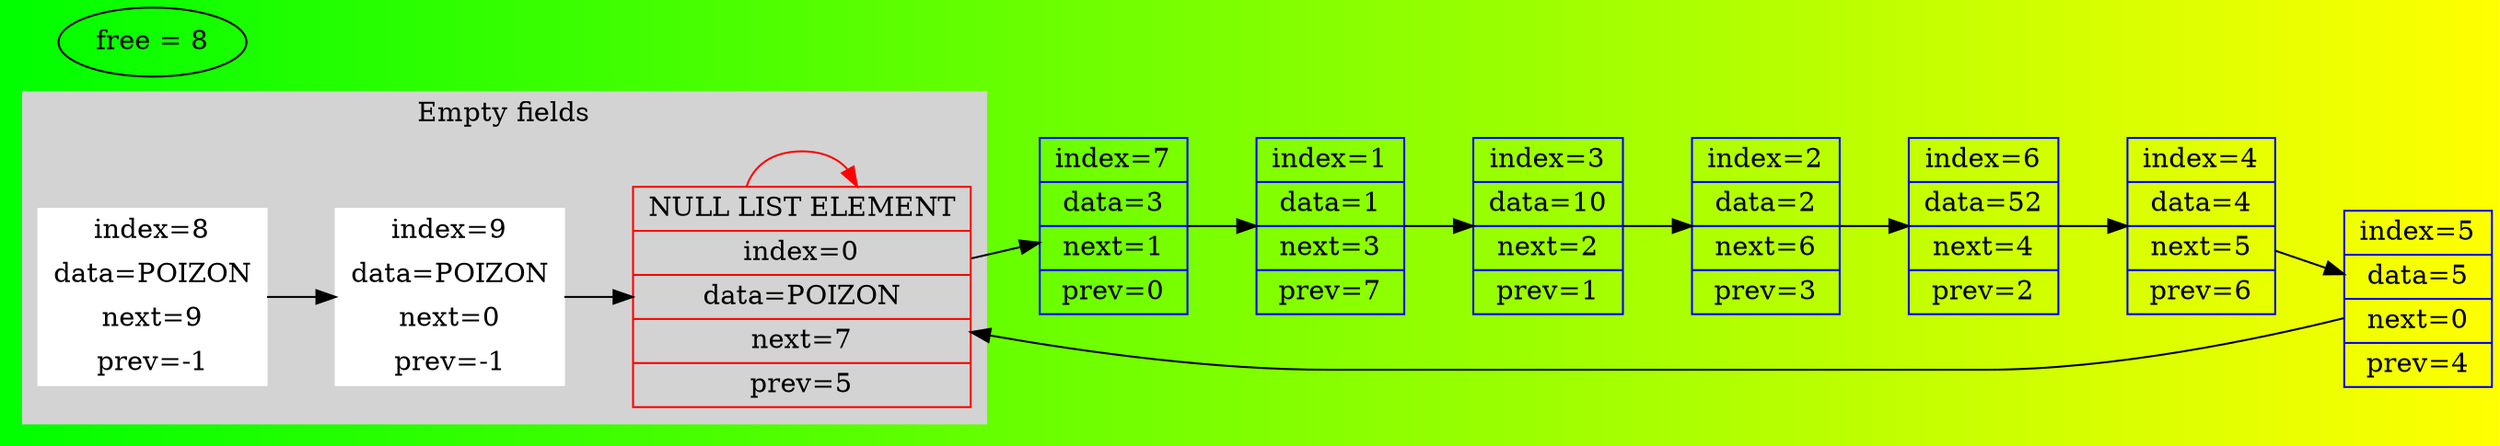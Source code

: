 digraph LIST {
	rankdir=LR;
	bgcolor = "green:yellow";
	node0 [shape=record, color=red,label=" NULL LIST ELEMENT | index=0 | data=POIZON | next=7 | prev=5 " ];
	node0-> node0[color=red];
	node0 -> node7;
	node7 [shape=record, color=blue,label=" index=7 | data=3 | next=1 | prev=0 " ];
	node7 -> node1;
	node1 [shape=record, color=blue,label=" index=1 | data=1 | next=3 | prev=7 " ];
	node1 -> node3;
	node3 [shape=record, color=blue,label=" index=3 | data=10 | next=2 | prev=1 " ];
	node3 -> node2;
	node2 [shape=record, color=blue,label=" index=2 | data=2 | next=6 | prev=3 " ];
	node2 -> node6;
	node6 [shape=record, color=blue,label=" index=6 | data=52 | next=4 | prev=2 " ];
	node6 -> node4;
	node4 [shape=record, color=blue,label=" index=4 | data=4 | next=5 | prev=6 " ];
	node4 -> node5;
	node5 [shape=record, color=blue,label=" index=5 | data=5 | next=0 | prev=4 " ];
	subgraph cluster0 {
		node [style=filled,color=white];
		style=filled;
		color=lightgrey;
		node8 -> node9;
		node8 [shape=record, color=white,label=" index=8 | data=POIZON | next=9 | prev=-1 " ];
		node9 -> node0;
		node9 [shape=record, color=white,label=" index=9 | data=POIZON | next=0 | prev=-1 " ];
		label = "Empty fields";
	}
	node5 -> node0;
	"free = 8";
}